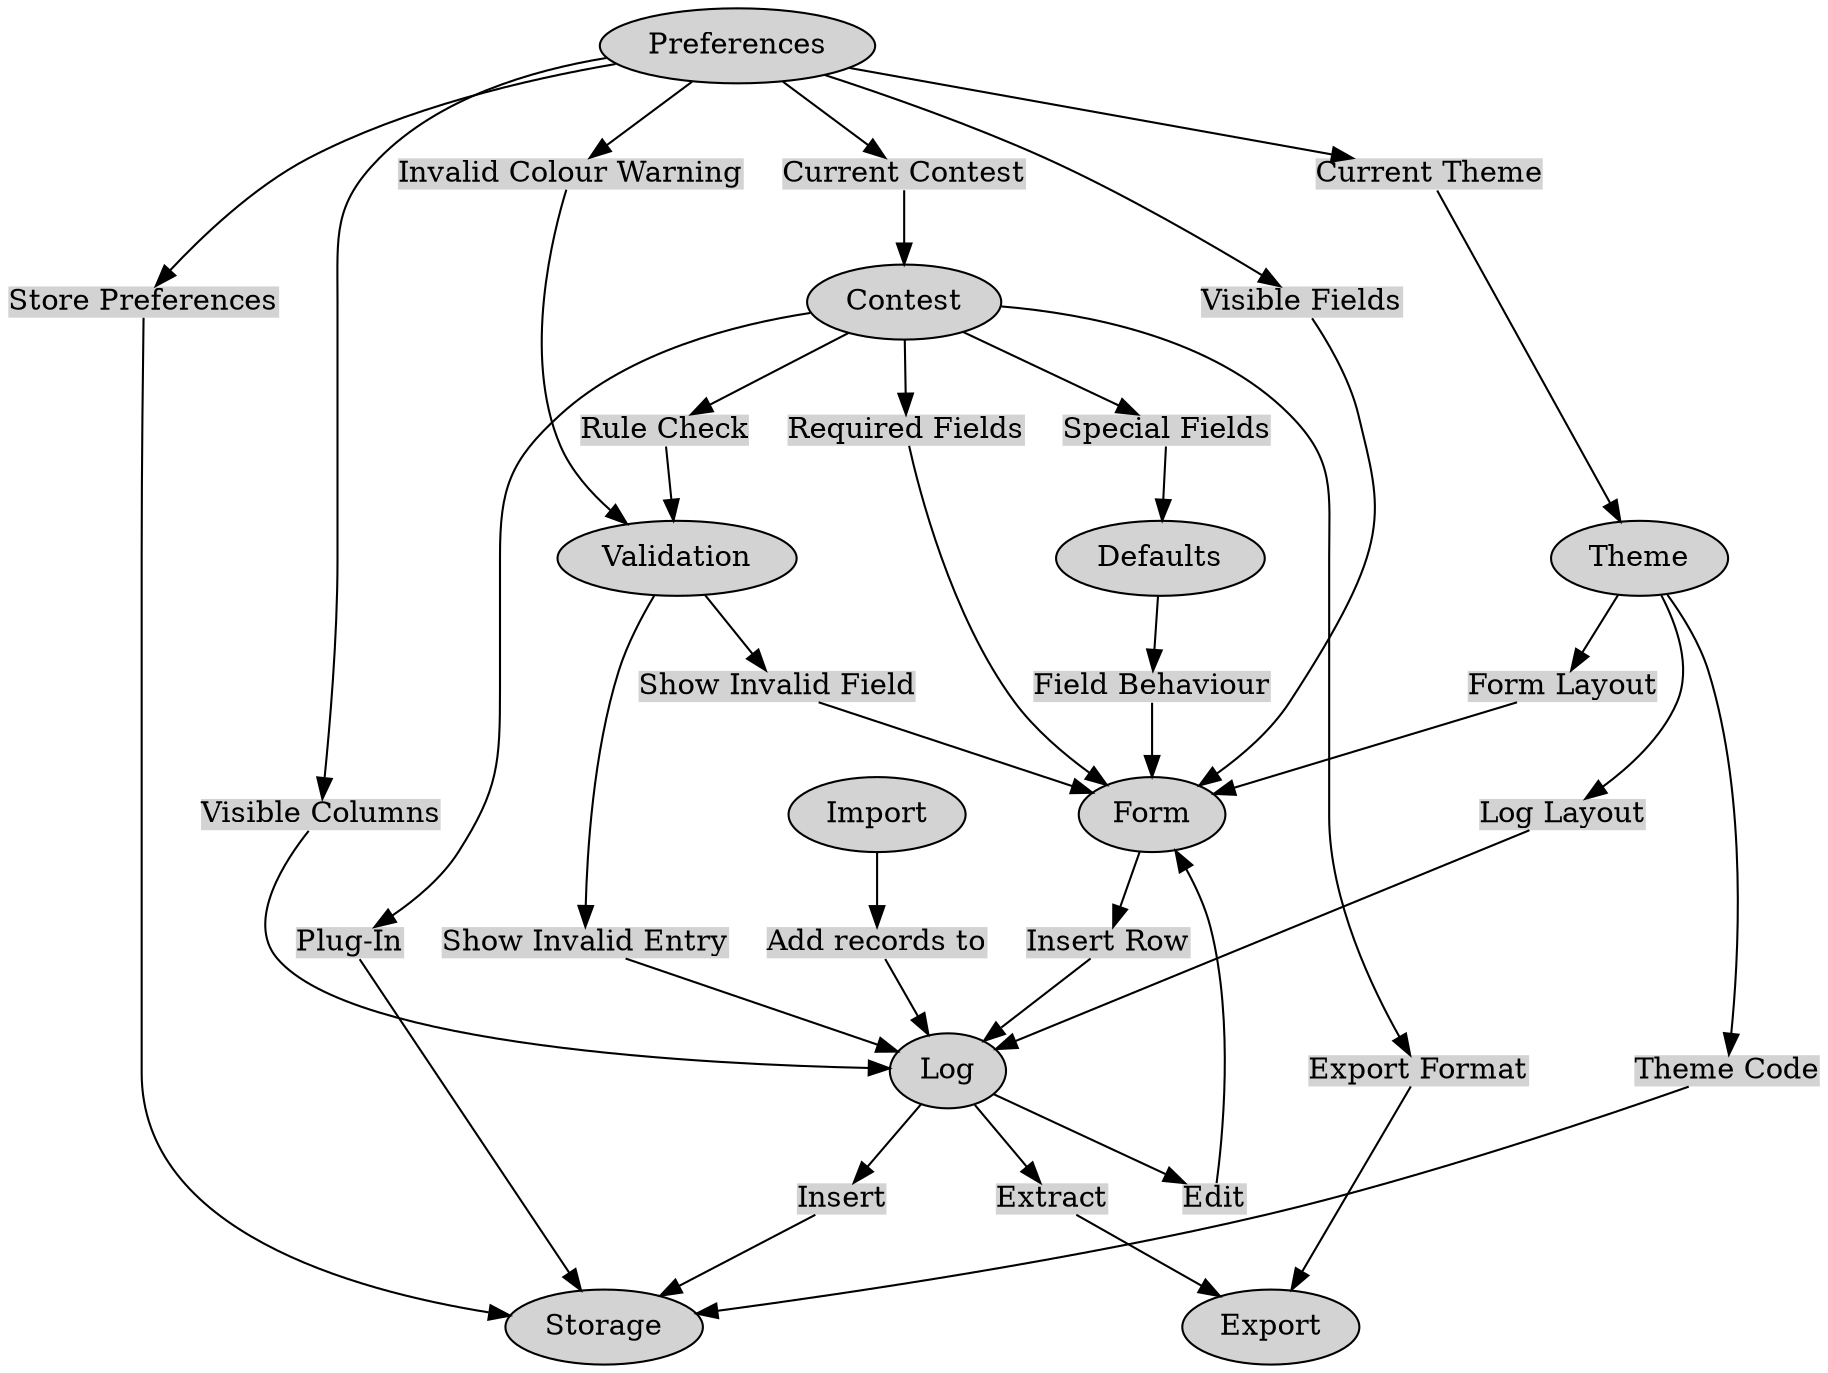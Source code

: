 /*
	This layout describes the different components used to implement
	the contest-logger. It shows how components affect each other and
	what intended effect they have.
*/

digraph C {
/*
	Contest component is a "plug-in" that affects the operation of most
	of the aspects of the software.

	To ensure robustness, the intent is that each component "queries" the
	Contest component to determine what needs to happen.

	The intent is that this will prevent a poorly written plug-in from
	killing the application.
*/
	Contest -> "Special Fields" -> Defaults
	Contest -> "Export Format" -> Export
	Contest -> "Required Fields" -> Form
	Contest -> "Plug-In" -> Storage
	Contest -> "Rule Check" -> Validation

/*
	Default component determines automatic behaviour like date/time updates,
	automatic RST calculation, callsign lookup.
*/
	Defaults -> "Field Behaviour" -> Form

/*
	Form component handles user interface.
*/
	Form -> "Insert Row" -> Log

/*
	Import component handles loading external log files. Likely this will
	require an extensible architecture to manage multiple formats.
*/
	Import -> "Add records to" -> Log

/*
	Log component handles user visible contest results.
*/
	Log -> "Extract" -> Export
	Log -> "Insert" -> Storage
	Log -> "Edit" -> Form

/*
	Preferences component manages "global variables".
*/
	Preferences -> "Current Contest" -> Contest
	Preferences -> "Visible Fields" -> Form
	Preferences -> "Visible Columns" -> Log
	Preferences -> "Store Preferences" -> Storage
	Preferences -> "Current Theme" -> Theme
	Preferences -> "Invalid Colour Warning" -> Validation

/*
	Theme component manages screen layout. It's extensible to handle
	multiple themes.
*/
	Theme -> "Form Layout" -> Form
	Theme -> "Log Layout" -> Log
	Theme -> "Theme Code" -> Storage

/*
	Validation component handles how valid and invalid data is represented.
*/
	Validation -> "Show Invalid Field" -> Form
	Validation -> "Show Invalid Entry" -> Log

	Contest [style=filled]
	Defaults [style=filled]
	Export [style=filled]
	Form [style=filled]
	Import [style=filled]
	Log [style=filled]
	Preferences [style=filled]
	Storage [style=filled]
	Theme [style=filled]
	Validation [style=filled]

	"Add records to" [shape=plain,style=filled]
	"Current Contest" [shape=plain,style=filled]
	"Current Theme" [shape=plain,style=filled]
	"Edit" [shape=plain,style=filled]
	"Export Format" [shape=plain,style=filled]
	"Extract" [shape=plain,style=filled]
	"Field Behaviour" [shape=plain,style=filled]
	"Form Layout" [shape=plain,style=filled]
	"Insert" [shape=plain,style=filled]
	"Insert Row" [shape=plain,style=filled]
	"Invalid Colour Warning" [shape=plain,style=filled]
	"Log Layout" [shape=plain,style=filled]
	"Plug-In" [shape=plain,style=filled]
	"Required Fields" [shape=plain,style=filled]
	"Rule Check" [shape=plain,style=filled]
	"Show Invalid Entry" [shape=plain,style=filled]
	"Show Invalid Field" [shape=plain,style=filled]
	"Special Fields" [shape=plain,style=filled]
	"Store Preferences" [shape=plain,style=filled]
	"Theme Code" [shape=plain,style=filled]
	"Visible Columns" [shape=plain,style=filled]
	"Visible Fields" [shape=plain,style=filled]

}
